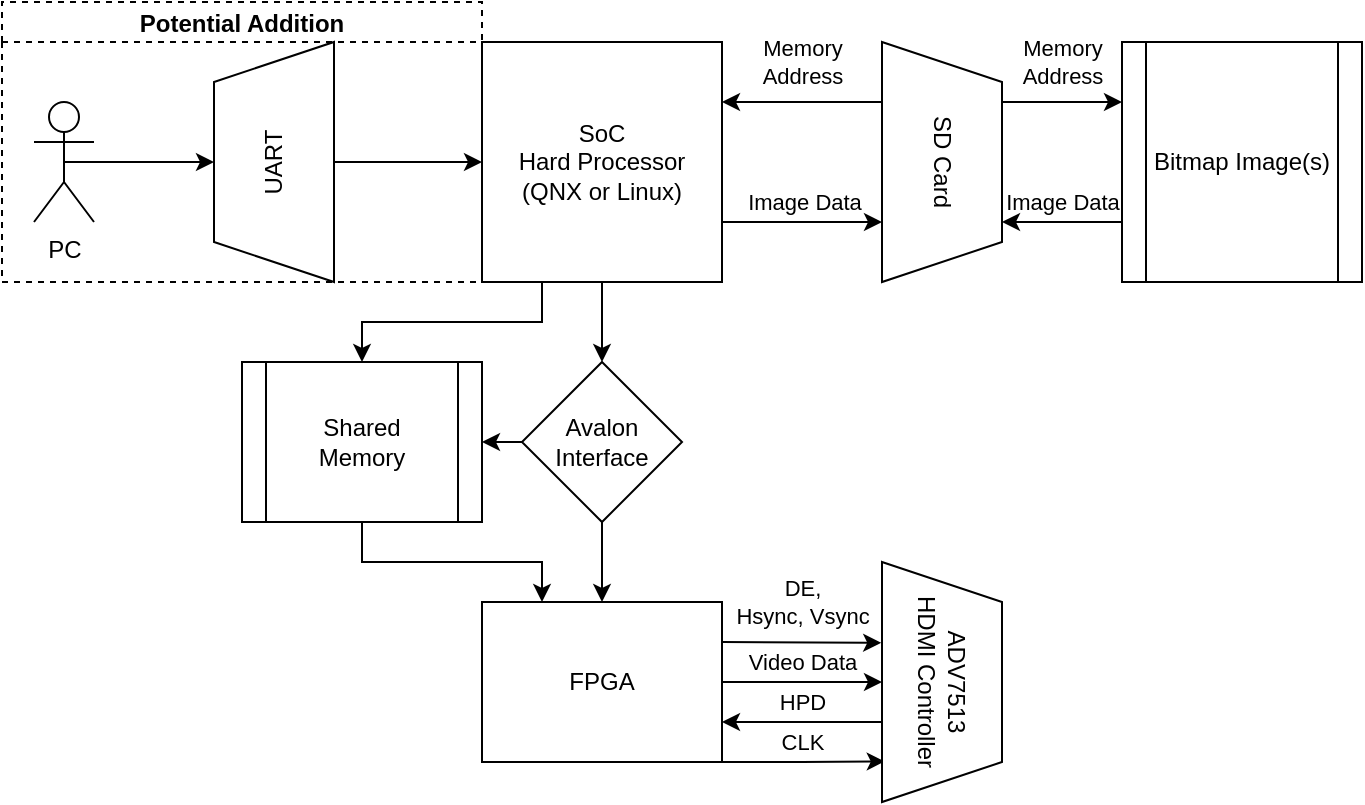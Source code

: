 <mxfile version="17.4.2" type="device"><diagram id="ogmPTR52eeJRNqN7MhZa" name="Page-1"><mxGraphModel dx="946" dy="506" grid="1" gridSize="10" guides="1" tooltips="1" connect="1" arrows="1" fold="1" page="1" pageScale="1" pageWidth="827" pageHeight="1169" math="0" shadow="0"><root><mxCell id="0"/><mxCell id="1" parent="0"/><mxCell id="WCUeIsahgvfs9Dukautt-3" value="" style="edgeStyle=orthogonalEdgeStyle;rounded=0;orthogonalLoop=1;jettySize=auto;html=1;labelBackgroundColor=none;" edge="1" parent="1" source="WCUeIsahgvfs9Dukautt-1" target="WCUeIsahgvfs9Dukautt-2"><mxGeometry relative="1" as="geometry"/></mxCell><mxCell id="WCUeIsahgvfs9Dukautt-11" value="Image Data" style="edgeStyle=orthogonalEdgeStyle;rounded=0;orthogonalLoop=1;jettySize=auto;html=1;exitX=1;exitY=0.75;exitDx=0;exitDy=0;entryX=0.75;entryY=1;entryDx=0;entryDy=0;labelBackgroundColor=none;" edge="1" parent="1" source="WCUeIsahgvfs9Dukautt-1" target="WCUeIsahgvfs9Dukautt-8"><mxGeometry x="0.015" y="10" relative="1" as="geometry"><Array as="points"><mxPoint x="440" y="130"/></Array><mxPoint as="offset"/></mxGeometry></mxCell><mxCell id="WCUeIsahgvfs9Dukautt-17" style="edgeStyle=orthogonalEdgeStyle;rounded=0;orthogonalLoop=1;jettySize=auto;html=1;exitX=0.25;exitY=1;exitDx=0;exitDy=0;entryX=0.5;entryY=0;entryDx=0;entryDy=0;labelBackgroundColor=none;" edge="1" parent="1" source="WCUeIsahgvfs9Dukautt-1" target="WCUeIsahgvfs9Dukautt-16"><mxGeometry relative="1" as="geometry"/></mxCell><mxCell id="WCUeIsahgvfs9Dukautt-1" value="SoC&lt;br&gt;Hard Processor&lt;br&gt;(QNX or Linux)" style="whiteSpace=wrap;html=1;labelBackgroundColor=none;" vertex="1" parent="1"><mxGeometry x="320" y="40" width="120" height="120" as="geometry"/></mxCell><mxCell id="WCUeIsahgvfs9Dukautt-5" value="" style="edgeStyle=orthogonalEdgeStyle;rounded=0;orthogonalLoop=1;jettySize=auto;html=1;labelBackgroundColor=none;" edge="1" parent="1" source="WCUeIsahgvfs9Dukautt-2" target="WCUeIsahgvfs9Dukautt-4"><mxGeometry relative="1" as="geometry"/></mxCell><mxCell id="WCUeIsahgvfs9Dukautt-19" style="edgeStyle=orthogonalEdgeStyle;rounded=0;orthogonalLoop=1;jettySize=auto;html=1;exitX=0;exitY=0.5;exitDx=0;exitDy=0;entryX=1;entryY=0.5;entryDx=0;entryDy=0;labelBackgroundColor=none;" edge="1" parent="1" source="WCUeIsahgvfs9Dukautt-2" target="WCUeIsahgvfs9Dukautt-16"><mxGeometry relative="1" as="geometry"/></mxCell><mxCell id="WCUeIsahgvfs9Dukautt-2" value="Avalon&lt;br&gt;Interface" style="rhombus;whiteSpace=wrap;html=1;labelBackgroundColor=none;" vertex="1" parent="1"><mxGeometry x="340" y="200" width="80" height="80" as="geometry"/></mxCell><mxCell id="WCUeIsahgvfs9Dukautt-7" value="Video Data" style="edgeStyle=orthogonalEdgeStyle;rounded=0;orthogonalLoop=1;jettySize=auto;html=1;exitX=1;exitY=0.5;exitDx=0;exitDy=0;entryX=0.5;entryY=1;entryDx=0;entryDy=0;labelBackgroundColor=none;" edge="1" parent="1" source="WCUeIsahgvfs9Dukautt-4" target="WCUeIsahgvfs9Dukautt-6"><mxGeometry y="10" relative="1" as="geometry"><mxPoint as="offset"/></mxGeometry></mxCell><mxCell id="WCUeIsahgvfs9Dukautt-20" value="DE,&lt;br&gt;Hsync, Vsync" style="edgeStyle=orthogonalEdgeStyle;rounded=0;orthogonalLoop=1;jettySize=auto;html=1;exitX=1;exitY=0.25;exitDx=0;exitDy=0;entryX=0.337;entryY=1.006;entryDx=0;entryDy=0;entryPerimeter=0;labelBackgroundColor=none;" edge="1" parent="1" source="WCUeIsahgvfs9Dukautt-4" target="WCUeIsahgvfs9Dukautt-6"><mxGeometry x="0.002" y="20" relative="1" as="geometry"><Array as="points"><mxPoint x="520" y="340"/></Array><mxPoint as="offset"/></mxGeometry></mxCell><mxCell id="WCUeIsahgvfs9Dukautt-24" value="CLK" style="edgeStyle=orthogonalEdgeStyle;rounded=0;orthogonalLoop=1;jettySize=auto;html=1;exitX=1;exitY=1;exitDx=0;exitDy=0;entryX=0.831;entryY=0.977;entryDx=0;entryDy=0;entryPerimeter=0;labelBackgroundColor=none;" edge="1" parent="1" source="WCUeIsahgvfs9Dukautt-4" target="WCUeIsahgvfs9Dukautt-6"><mxGeometry x="-0.015" y="10" relative="1" as="geometry"><Array as="points"><mxPoint x="480" y="400"/></Array><mxPoint as="offset"/></mxGeometry></mxCell><mxCell id="WCUeIsahgvfs9Dukautt-4" value="FPGA" style="whiteSpace=wrap;html=1;labelBackgroundColor=none;" vertex="1" parent="1"><mxGeometry x="320" y="320" width="120" height="80" as="geometry"/></mxCell><mxCell id="WCUeIsahgvfs9Dukautt-22" style="edgeStyle=orthogonalEdgeStyle;rounded=0;orthogonalLoop=1;jettySize=auto;html=1;exitX=0.75;exitY=1;exitDx=0;exitDy=0;entryX=1;entryY=0.75;entryDx=0;entryDy=0;labelBackgroundColor=none;" edge="1" parent="1" source="WCUeIsahgvfs9Dukautt-6" target="WCUeIsahgvfs9Dukautt-4"><mxGeometry relative="1" as="geometry"><Array as="points"><mxPoint x="490" y="380"/><mxPoint x="490" y="380"/></Array></mxGeometry></mxCell><mxCell id="WCUeIsahgvfs9Dukautt-23" value="HPD" style="edgeLabel;html=1;align=center;verticalAlign=middle;resizable=0;points=[];labelBackgroundColor=none;" vertex="1" connectable="0" parent="WCUeIsahgvfs9Dukautt-22"><mxGeometry x="-0.215" y="-1" relative="1" as="geometry"><mxPoint x="-15" y="-9" as="offset"/></mxGeometry></mxCell><mxCell id="WCUeIsahgvfs9Dukautt-6" value="ADV7513&lt;br&gt;HDMI Controller" style="shape=trapezoid;perimeter=trapezoidPerimeter;whiteSpace=wrap;html=1;fixedSize=1;rotation=90;labelBackgroundColor=none;" vertex="1" parent="1"><mxGeometry x="490" y="330" width="120" height="60" as="geometry"/></mxCell><mxCell id="WCUeIsahgvfs9Dukautt-10" style="edgeStyle=orthogonalEdgeStyle;rounded=0;orthogonalLoop=1;jettySize=auto;html=1;exitX=0.25;exitY=1;exitDx=0;exitDy=0;entryX=1;entryY=0.25;entryDx=0;entryDy=0;labelBackgroundColor=none;" edge="1" parent="1" source="WCUeIsahgvfs9Dukautt-8" target="WCUeIsahgvfs9Dukautt-1"><mxGeometry relative="1" as="geometry"><Array as="points"><mxPoint x="480" y="70"/></Array></mxGeometry></mxCell><mxCell id="WCUeIsahgvfs9Dukautt-33" value="Memory&lt;br&gt;Address" style="edgeLabel;html=1;align=center;verticalAlign=middle;resizable=0;points=[];labelBackgroundColor=none;" vertex="1" connectable="0" parent="WCUeIsahgvfs9Dukautt-10"><mxGeometry x="-0.237" y="1" relative="1" as="geometry"><mxPoint x="-10" y="-21" as="offset"/></mxGeometry></mxCell><mxCell id="WCUeIsahgvfs9Dukautt-31" value="Memory&lt;br&gt;Address" style="edgeStyle=orthogonalEdgeStyle;rounded=0;orthogonalLoop=1;jettySize=auto;html=1;exitX=0.25;exitY=0;exitDx=0;exitDy=0;entryX=0;entryY=0.25;entryDx=0;entryDy=0;labelBackgroundColor=none;" edge="1" parent="1" source="WCUeIsahgvfs9Dukautt-8" target="WCUeIsahgvfs9Dukautt-30"><mxGeometry y="20" relative="1" as="geometry"><mxPoint as="offset"/></mxGeometry></mxCell><mxCell id="WCUeIsahgvfs9Dukautt-8" value="SD Card" style="shape=trapezoid;perimeter=trapezoidPerimeter;whiteSpace=wrap;html=1;fixedSize=1;rotation=90;labelBackgroundColor=none;" vertex="1" parent="1"><mxGeometry x="490" y="70" width="120" height="60" as="geometry"/></mxCell><mxCell id="WCUeIsahgvfs9Dukautt-15" style="edgeStyle=orthogonalEdgeStyle;rounded=0;orthogonalLoop=1;jettySize=auto;html=1;exitX=0.5;exitY=1;exitDx=0;exitDy=0;entryX=0;entryY=0.5;entryDx=0;entryDy=0;labelBackgroundColor=none;" edge="1" parent="1" source="WCUeIsahgvfs9Dukautt-12" target="WCUeIsahgvfs9Dukautt-1"><mxGeometry relative="1" as="geometry"/></mxCell><mxCell id="WCUeIsahgvfs9Dukautt-18" style="edgeStyle=orthogonalEdgeStyle;rounded=0;orthogonalLoop=1;jettySize=auto;html=1;exitX=0.5;exitY=1;exitDx=0;exitDy=0;entryX=0.25;entryY=0;entryDx=0;entryDy=0;labelBackgroundColor=none;" edge="1" parent="1" source="WCUeIsahgvfs9Dukautt-16" target="WCUeIsahgvfs9Dukautt-4"><mxGeometry relative="1" as="geometry"/></mxCell><mxCell id="WCUeIsahgvfs9Dukautt-16" value="Shared&lt;br&gt;Memory" style="shape=process;whiteSpace=wrap;html=1;backgroundOutline=1;labelBackgroundColor=none;" vertex="1" parent="1"><mxGeometry x="200" y="200" width="120" height="80" as="geometry"/></mxCell><mxCell id="WCUeIsahgvfs9Dukautt-26" value="Potential Addition" style="swimlane;dashed=1;fillColor=none;startSize=20;labelBackgroundColor=none;" vertex="1" parent="1"><mxGeometry x="80" y="20" width="240" height="140" as="geometry"/></mxCell><mxCell id="WCUeIsahgvfs9Dukautt-27" value="PC" style="shape=umlActor;verticalLabelPosition=bottom;verticalAlign=top;html=1;outlineConnect=0;fillColor=none;labelBackgroundColor=none;" vertex="1" parent="WCUeIsahgvfs9Dukautt-26"><mxGeometry x="16" y="50" width="30" height="60" as="geometry"/></mxCell><mxCell id="WCUeIsahgvfs9Dukautt-12" value="UART" style="shape=trapezoid;perimeter=trapezoidPerimeter;whiteSpace=wrap;html=1;fixedSize=1;rotation=-90;labelBackgroundColor=none;" vertex="1" parent="WCUeIsahgvfs9Dukautt-26"><mxGeometry x="76" y="50" width="120" height="60" as="geometry"/></mxCell><mxCell id="WCUeIsahgvfs9Dukautt-29" style="edgeStyle=orthogonalEdgeStyle;rounded=0;orthogonalLoop=1;jettySize=auto;html=1;exitX=0.5;exitY=0.5;exitDx=0;exitDy=0;exitPerimeter=0;entryX=0.5;entryY=0;entryDx=0;entryDy=0;labelBackgroundColor=none;" edge="1" parent="WCUeIsahgvfs9Dukautt-26" source="WCUeIsahgvfs9Dukautt-27" target="WCUeIsahgvfs9Dukautt-12"><mxGeometry relative="1" as="geometry"/></mxCell><mxCell id="WCUeIsahgvfs9Dukautt-32" value="Image Data" style="edgeStyle=orthogonalEdgeStyle;rounded=0;orthogonalLoop=1;jettySize=auto;html=1;exitX=0;exitY=0.75;exitDx=0;exitDy=0;entryX=0.75;entryY=0;entryDx=0;entryDy=0;labelBackgroundColor=none;" edge="1" parent="1" source="WCUeIsahgvfs9Dukautt-30" target="WCUeIsahgvfs9Dukautt-8"><mxGeometry y="-10" relative="1" as="geometry"><mxPoint as="offset"/></mxGeometry></mxCell><mxCell id="WCUeIsahgvfs9Dukautt-30" value="Bitmap Image(s)" style="shape=process;whiteSpace=wrap;html=1;backgroundOutline=1;fillColor=default;labelBackgroundColor=none;" vertex="1" parent="1"><mxGeometry x="640" y="40" width="120" height="120" as="geometry"/></mxCell></root></mxGraphModel></diagram></mxfile>